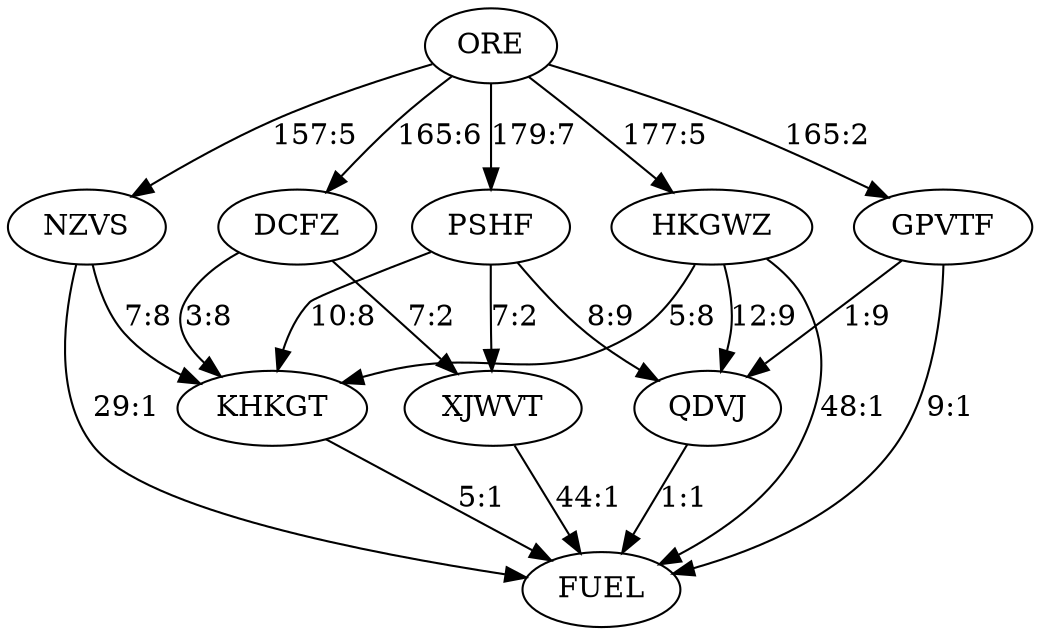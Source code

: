 digraph {
	ORE -> NZVS [label="157:5"];
	ORE -> DCFZ [label="165:6"];
	XJWVT -> FUEL [label="44:1"];
	KHKGT -> FUEL [label="5:1"];
	QDVJ -> FUEL [label="1:1"];
	NZVS -> FUEL [label="29:1"];
	GPVTF -> FUEL [label="9:1"];
	HKGWZ -> FUEL [label="48:1"];
	HKGWZ -> QDVJ [label="12:9"];
	GPVTF -> QDVJ [label="1:9"];
	PSHF -> QDVJ [label="8:9"];
	ORE -> PSHF [label="179:7"];
	ORE -> HKGWZ [label="177:5"];
	DCFZ -> XJWVT [label="7:2"];
	PSHF -> XJWVT [label="7:2"];
	ORE -> GPVTF [label="165:2"];
	DCFZ -> KHKGT [label="3:8"];
	NZVS -> KHKGT [label="7:8"];
	HKGWZ -> KHKGT [label="5:8"];
	PSHF -> KHKGT [label="10:8"];
}

